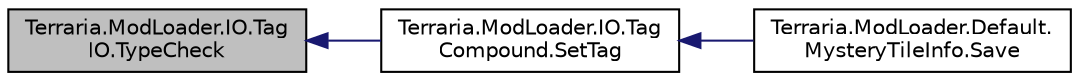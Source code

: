 digraph "Terraria.ModLoader.IO.TagIO.TypeCheck"
{
  edge [fontname="Helvetica",fontsize="10",labelfontname="Helvetica",labelfontsize="10"];
  node [fontname="Helvetica",fontsize="10",shape=record];
  rankdir="LR";
  Node19 [label="Terraria.ModLoader.IO.Tag\lIO.TypeCheck",height=0.2,width=0.4,color="black", fillcolor="grey75", style="filled", fontcolor="black"];
  Node19 -> Node20 [dir="back",color="midnightblue",fontsize="10",style="solid",fontname="Helvetica"];
  Node20 [label="Terraria.ModLoader.IO.Tag\lCompound.SetTag",height=0.2,width=0.4,color="black", fillcolor="white", style="filled",URL="$class_terraria_1_1_mod_loader_1_1_i_o_1_1_tag_compound.html#a0c1094c41ca0000d3ebf63421cd4d941"];
  Node20 -> Node21 [dir="back",color="midnightblue",fontsize="10",style="solid",fontname="Helvetica"];
  Node21 [label="Terraria.ModLoader.Default.\lMysteryTileInfo.Save",height=0.2,width=0.4,color="black", fillcolor="white", style="filled",URL="$class_terraria_1_1_mod_loader_1_1_default_1_1_mystery_tile_info.html#a41a4623b91e967e0cc00880cac94c365"];
}
